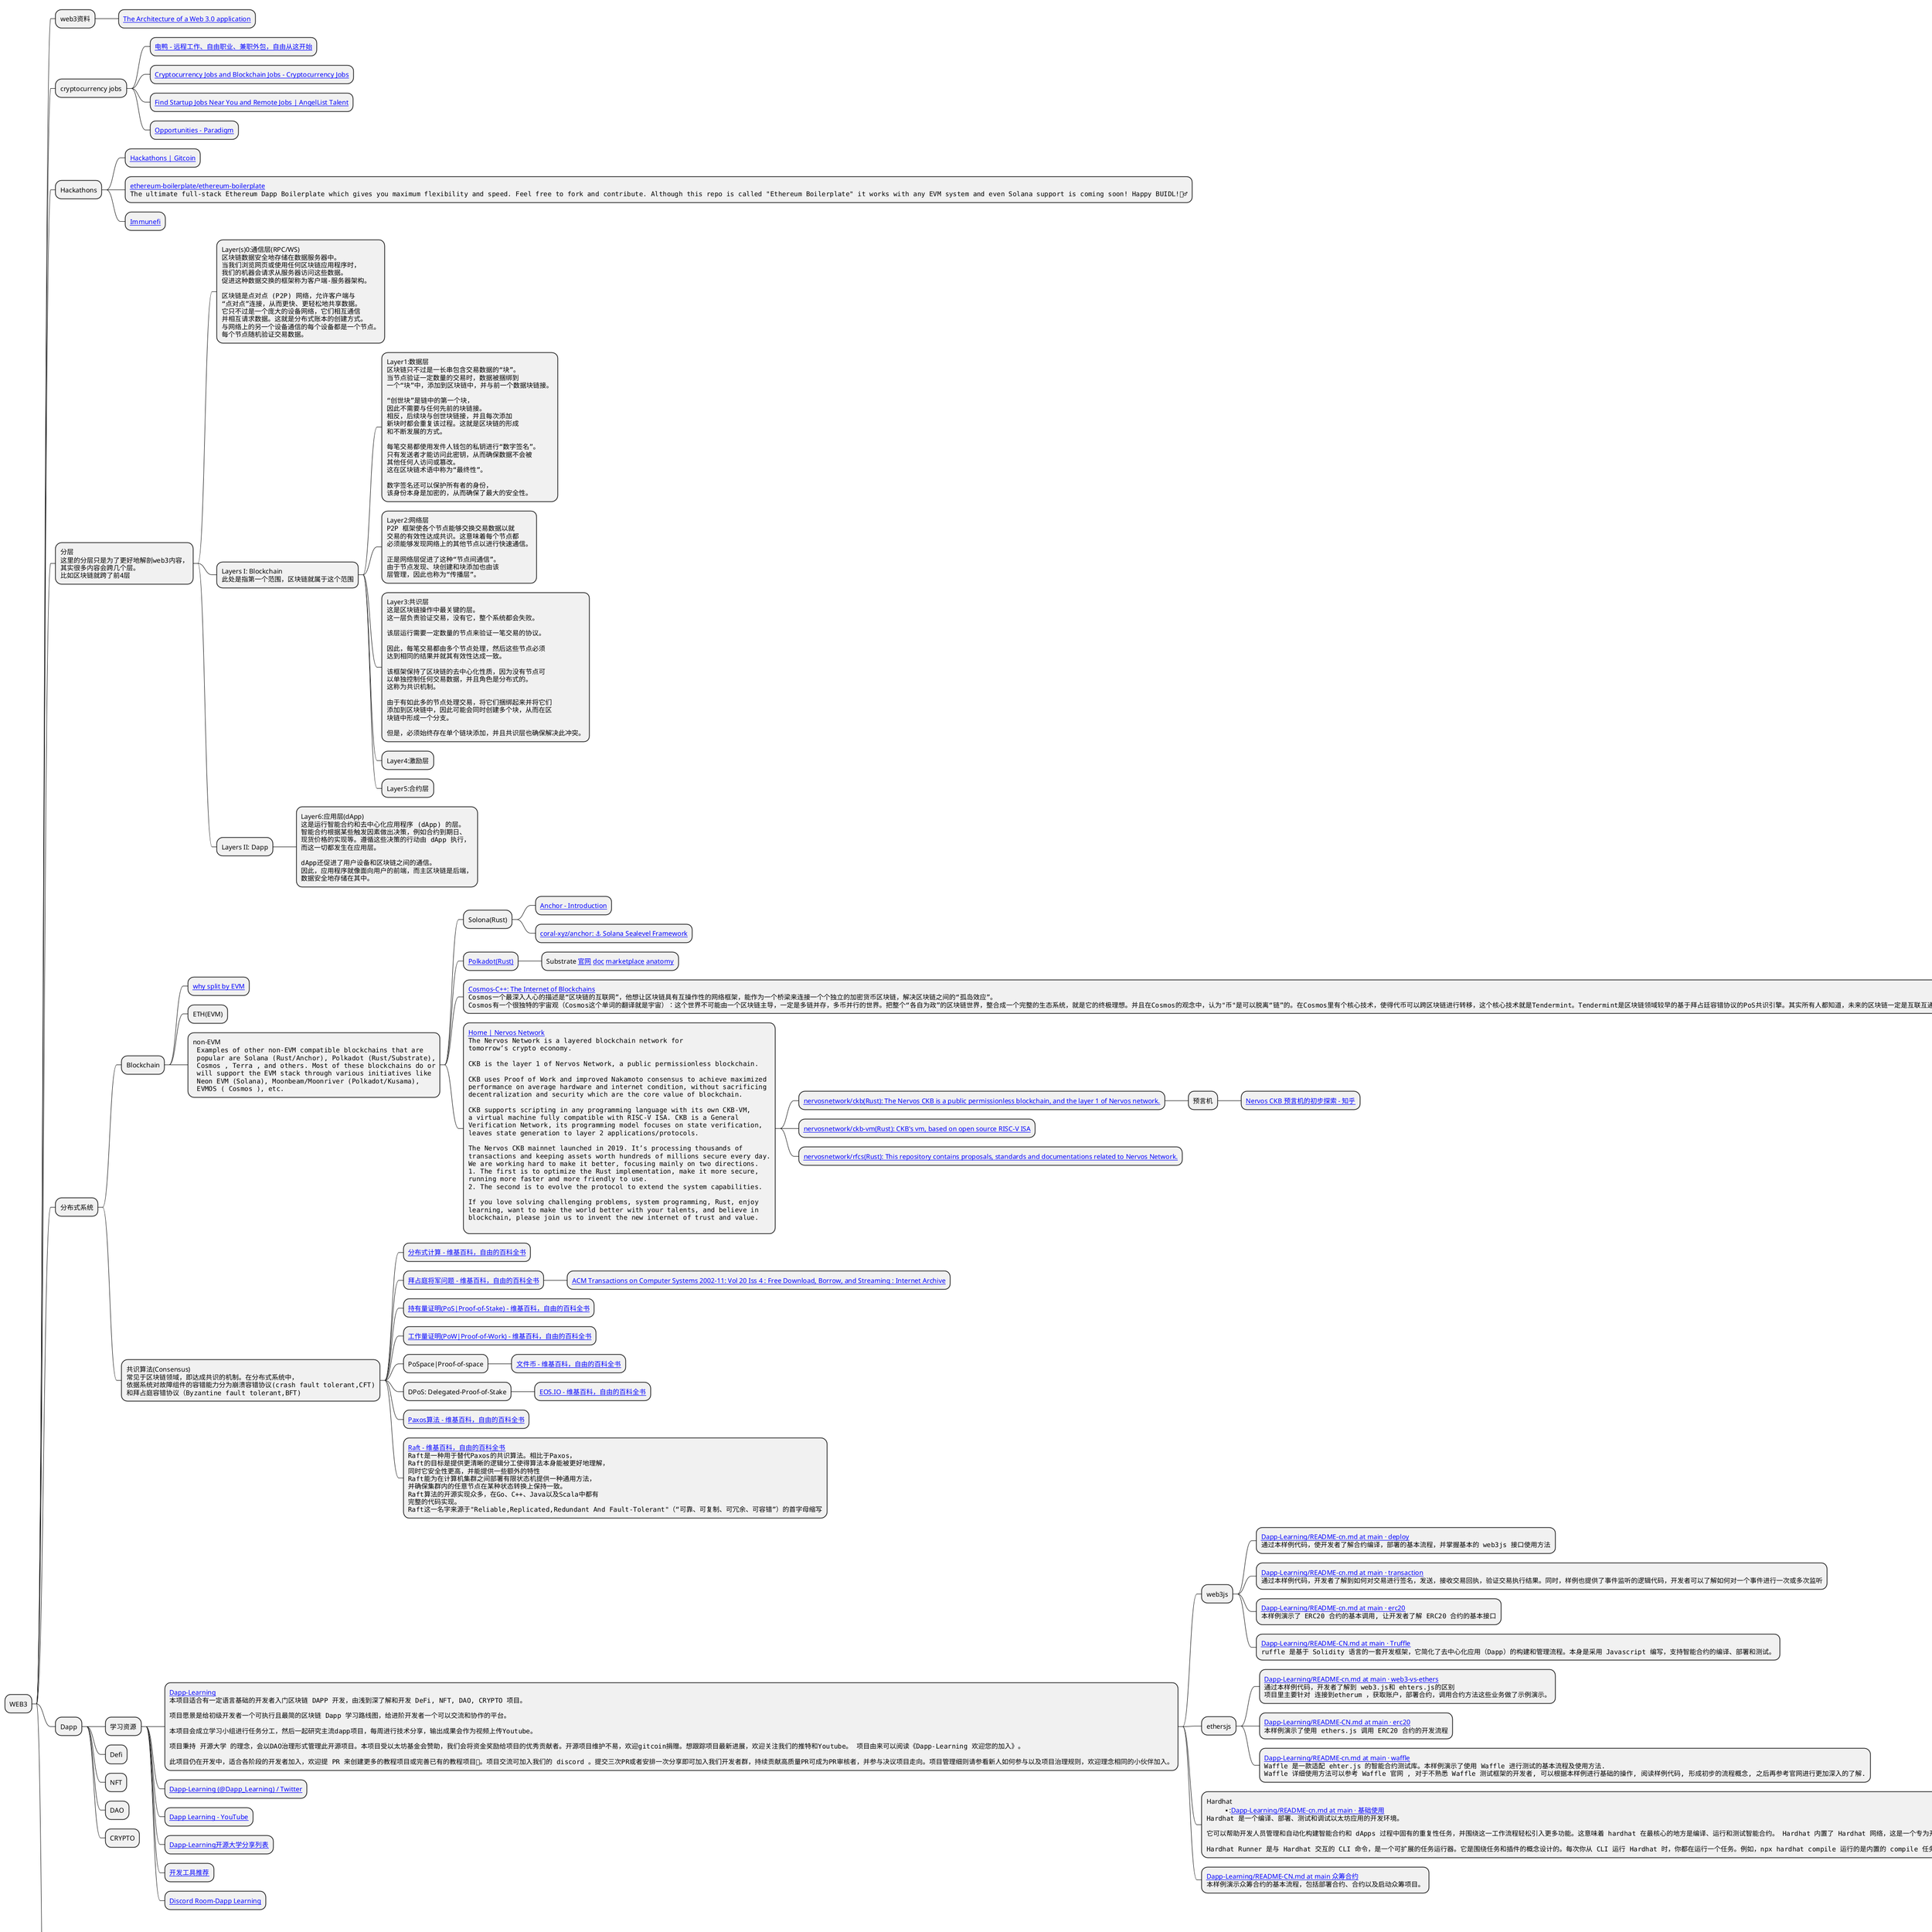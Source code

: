 @startmindmap
* WEB3
** web3资料
*** [[https://www.preethikasireddy.com/post/the-architecture-of-a-web-3-0-application The Architecture of a Web 3.0 application]]
** cryptocurrency jobs
*** [[https://eleduck.com/ 电鸭 - 远程工作、自由职业、兼职外包，自由从这开始]]
*** [[https://cryptocurrencyjobs.co/ Cryptocurrency Jobs and Blockchain Jobs - Cryptocurrency Jobs]]
*** [[https://angel.co/jobs Find Startup Jobs Near You and Remote Jobs | AngelList Talent]]
*** [[https://www.paradigm.xyz/opportunities Opportunities - Paradigm]]
** Hackathons
*** [[https://gitcoin.co/hackathon/ Hackathons | Gitcoin]]
***:[[https://github.com/ethereum-boilerplate/ethereum-boilerplate ethereum-boilerplate/ethereum-boilerplate️]]
<code>
The ultimate full-stack Ethereum Dapp Boilerplate which gives you maximum flexibility and speed. Feel free to fork and contribute. Although this repo is called "Ethereum Boilerplate" it works with any EVM system and even Solana support is coming soon! Happy BUIDL!👷‍♂
</code>;
*** [[https://immunefi.com/ Immunefi]]
**:分层
<code>
这里的分层只是为了更好地解剖web3内容，
其实很多内容会跨几个层。
比如区块链就跨了前4层
</code>;
***:Layer(s)0:通信层(RPC/WS)
<code>
区块链数据安全地存储在数据服务器中。
当我们浏览网页或使用任何区块链应用程序时，
我们的机器会请求从服务器访问这些数据。
促进这种数据交换的框架称为客户端-服务器架构。

区块链是点对点 (P2P) 网络，允许客户端与
“点对点”连接，从而更快、更轻松地共享数据。
它只不过是一个庞大的设备网络，它们相互通信
并相互请求数据。这就是分布式账本的创建方式。
与网络上的另一个设备通信的每个设备都是一个节点。
每个节点随机验证交易数据。
</code>;
***:Layers I: Blockchain
<code>
此处是指第一个范围，区块链就属于这个范围
</code>;
****:Layer1:数据层
<code>
区块链只不过是一长串包含交易数据的“块”。
当节点验证一定数量的交易时，数据被捆绑到
一个“块”中，添加到区块链中，并与前一个数据块链接。

“创世块”是链中的第一个块，
因此不需要与任何先前的块链接。
相反，后续块与创世块链接，并且每次添加
新块时都会重复该过程。这就是区块链的形成
和不断发展的方式。

每笔交易都使用发件人钱包的私钥进行“数字签名”。
只有发送者才能访问此密钥，从而确保数据不会被
其他任何人访问或篡改。
这在区块链术语中称为“最终性”。

数字签名还可以保护所有者的身份，
该身份本身是加密的，从而确保了最大的安全性。
</code>;
****:Layer2:网络层
<code>
P2P 框架使各个节点能够交换交易数据以就
交易的有效性达成共识。这意味着每个节点都
必须能够发现网络上的其他节点以进行快速通信。

正是网络层促进了这种“节点间通信”。
由于节点发现、块创建和块添加也由该
层管理，因此也称为“传播层”。
</code>;
****:Layer3:共识层
<code>
这是区块链操作中最关键的层。
这一层负责验证交易，没有它，整个系统都会失败。

该层运行需要一定数量的节点来验证一笔交易的协议。

因此，每笔交易都由多个节点处理，然后这些节点必须
达到相同的结果并就其有效性达成一致。

该框架保持了区块链的去中心化性质，因为没有节点可
以单独控制任何交易数据，并且角色是分布式的。
这称为共识机制。

由于有如此多的节点处理交易，将它们捆绑起来并将它们
添加到区块链中，因此可能会同时创建多个块，从而在区
块链中形成一个分支。

但是，必须始终存在单个链块添加，并且共识层也确保解决此冲突。
</code>;
**** Layer4:激励层
**** Layer5:合约层
*** Layers II: Dapp
****:Layer6:应用层(dApp)
<code>
这是运行智能合约和去中心化应用程序 (dApp) 的层。
智能合约根据某些触发因素做出决策，例如合约到期日、
现货价格的实现等。遵循这些决策的行动由 dApp 执行，
而这一切都发生在应用层。

dApp还促进了用户设备和区块链之间的通信。
因此，应用程序就像面向用户的前端，而主区块链是后端，
数据安全地存储在其中。
</code>;
** 分布式系统
*** Blockchain
**** [[https://www.devpill.me/docs/introduction/foreword/ why split by EVM]]
**** ETH(EVM)
****:non-EVM
<code>
 Examples of other non-EVM compatible blockchains that are
 popular are Solana (Rust/Anchor), Polkadot (Rust/Substrate),
 Cosmos , Terra , and others. Most of these blockchains do or
 will support the EVM stack through various initiatives like
 Neon EVM (Solana), Moonbeam/Moonriver (Polkadot/Kusama),
 EVMOS ( Cosmos ), etc.
</code>;
***** Solona(Rust)
****** [[https://www.anchor-lang.com/ Anchor - Introduction]]
****** [[https://github.com/coral-xyz/anchor coral-xyz/anchor: ⚓ Solana Sealevel Framework]]
*****  [[https://polkadot.network/ Polkadot(Rust)]]
****** Substrate [[https://substrate.io/ 官网]] [[https://docs.substrate.io/?mode=dark doc]] [[https://marketplace.substrate.io/ marketplace]] [[https://kuanhsiaokuo.github.io/programming_anatomy_in_rust/layer5_ecosystem/7_business/blockchain/substrate/substrate_intro.html anatomy]]
*****:[[https://cosmos.network/ Cosmos-C++: The Internet of Blockchains]]
<code>
Cosmos一个最深入人心的描述是“区块链的互联网”，他想让区块链具有互操作性的网络框架，能作为一个桥梁来连接一个个独立的加密货币区块链，解决区块链之间的“孤岛效应”。
Cosmos有一个很独特的宇宙观（Cosmos这个单词的翻译就是宇宙）：这个世界不可能由一个区块链主导，一定是多链并存，多币并行的世界。把整个“各自为政”的区块链世界，整合成一个完整的生态系统，就是它的终极理想。并且在Cosmos的观念中，认为"币"是可以脱离“链”的。在Cosmos里有个核心技术，使得代币可以跨区块链进行转移，这个核心技术就是Tendermint。Tendermint是区块链领域较早的基于拜占廷容错协议的PoS共识引擎。其实所有人都知道，未来的区块链一定是互联互通的，正如所有人在计算机诞生的时候就想到计算机之间一定是互联互通的一样，畅想都畅想完了，谁能把技术最早往前推进一步，谁就是明日之星。而目前跨链技术里最好的项目，一个叫Polkadot（波卡），也是今年绝对的明星项目；另外一个，就是本文的主角Cosmos了。
</code>;
****** Cosmos SDK(Golang)
******* [[https://v1.cosmos.network/sdk Cosmos SDK:Golang - Cosmos Network]]
******* [[https://docs.cosmos.network/ Cosmos SDK Documentation | Cosmos SDK]]
******* [[https://github.com/cosmos/cosmos-sdk cosmos/cosmos-sdk: A Framework for Building High Value Public Blockchains]]
****** Cosmos WASM(Rust)
******* [[https://github.com/CosmWasm/cosmwasm CosmWasm/cosmwasm: Framework for building smart contracts in Wasm for the Cosmos SDK]]
*****:[[https://www.nervos.org/ Home | Nervos Network]]
<code>
The Nervos Network is a layered blockchain network for
tomorrow’s crypto economy.

CKB is the layer 1 of Nervos Network, a public permissionless blockchain.

CKB uses Proof of Work and improved Nakamoto consensus to achieve maximized
performance on average hardware and internet condition, without sacrificing
decentralization and security which are the core value of blockchain.

CKB supports scripting in any programming language with its own CKB-VM,
a virtual machine fully compatible with RISC-V ISA. CKB is a General
Verification Network, its programming model focuses on state verification,
leaves state generation to layer 2 applications/protocols.

The Nervos CKB mainnet launched in 2019. It’s processing thousands of
transactions and keeping assets worth hundreds of millions secure every day.
We are working hard to make it better, focusing mainly on two directions.
1. The first is to optimize the Rust implementation, make it more secure,
running more faster and more friendly to use.
2. The second is to evolve the protocol to extend the system capabilities.

If you love solving challenging problems, system programming, Rust, enjoy
learning, want to make the world better with your talents, and believe in
blockchain, please join us to invent the new internet of trust and value.

</code>;
****** [[https://github.com/nervosnetwork/ckb nervosnetwork/ckb(Rust): The Nervos CKB is a public permissionless blockchain, and the layer 1 of Nervos network.]]
******* 预言机
******** [[https://zhuanlan.zhihu.com/p/243033594 Nervos CKB 预言机的初步探索 - 知乎]]
****** [[https://github.com/nervosnetwork/ckb-vm/ nervosnetwork/ckb-vm(Rust): CKB's vm, based on open source RISC-V ISA]]
****** [[https://github.com/nervosnetwork/rfcs nervosnetwork/rfcs(Rust): This repository contains proposals, standards and documentations related to Nervos Network.]]
***:共识算法(Consensus)
<code>
常见于区块链领域，即达成共识的机制。在分布式系统中，
依据系统对故障组件的容错能力分为崩溃容错协议(crash fault tolerant,CFT)
和拜占庭容错协议（Byzantine fault tolerant,BFT)
</code>;
**** [[https://zh.m.wikipedia.org/wiki/%E5%88%86%E5%B8%83%E5%BC%8F%E8%AE%A1%E7%AE%97 分布式计算 - 维基百科，自由的百科全书]]
**** [[https://zh.m.wikipedia.org/wiki/%E6%8B%9C%E5%8D%A0%E5%BA%AD%E5%B0%86%E5%86%9B%E9%97%AE%E9%A2%98 拜占庭将军问题 - 维基百科，自由的百科全书]]
***** [[https://archive.org/details/sim_acm-transactions-on-computer-systems_2002-11_20_4/page/398/mode/2up ACM Transactions on Computer Systems 2002-11: Vol 20 Iss 4 : Free Download, Borrow, and Streaming : Internet Archive]]
**** [[https://zh.m.wikipedia.org/zh-hans/%E6%8C%81%E6%9C%89%E9%87%8F%E8%AD%89%E6%98%8E 持有量证明(PoS|Proof-of-Stake) - 维基百科，自由的百科全书]]
**** [[https://zh.m.wikipedia.org/zh-hans/%E5%B7%A5%E4%BD%9C%E9%87%8F%E8%AD%89%E6%98%8E 工作量证明(PoW|Proof-of-Work) - 维基百科，自由的百科全书]]
**** PoSpace|Proof-of-space
***** [[https://zh.m.wikipedia.org/zh-hans/%E6%96%87%E4%BB%B6%E5%B8%81 文件币 - 维基百科，自由的百科全书]]
**** DPoS: Delegated-Proof-of-Stake
***** [[https://zh.m.wikipedia.org/zh-hans/EOS.IO EOS.IO - 维基百科，自由的百科全书]]
**** [[https://zh.m.wikipedia.org/zh-hans/Paxos%E7%AE%97%E6%B3%95 Paxos算法 - 维基百科，自由的百科全书]]
****:[[https://zh.m.wikipedia.org/zh-hans/Raft Raft - 维基百科，自由的百科全书]]
<code>
Raft是一种用于替代Paxos的共识算法。相比于Paxos，
Raft的目标是提供更清晰的逻辑分工使得算法本身能被更好地理解，
同时它安全性更高，并能提供一些额外的特性
Raft能为在计算机集群之间部署有限状态机提供一种通用方法，
并确保集群内的任意节点在某种状态转换上保持一致。
Raft算法的开源实现众多，在Go、C++、Java以及Scala中都有
完整的代码实现。
Raft这一名字来源于"Reliable,Replicated,Redundant And Fault-Tolerant"（“可靠、可复制、可冗余、可容错”）的首字母缩写
</code>;
** Dapp
*** 学习资源
****:[[https://github.com/Dapp-Learning-DAO/Dapp-Learning/blob/main/README-CN.md Dapp-Learning]]
<code>
本项目适合有一定语言基础的开发者入门区块链 DAPP 开发，由浅到深了解和开发 DeFi, NFT, DAO, CRYPTO 项目。

项目愿景是给初级开发者一个可执行且最简的区块链 Dapp 学习路线图，给进阶开发者一个可以交流和协作的平台。

本项目会成立学习小组进行任务分工，然后一起研究主流dapp项目，每周进行技术分享，输出成果会作为视频上传Youtube。

项目秉持 开源大学 的理念，会以DAO治理形式管理此开源项目。本项目受以太坊基金会赞助，我们会将资金奖励给项目的优秀贡献者。开源项目维护不易，欢迎gitcoin捐赠。想跟踪项目最新进展，欢迎关注我们的推特和Youtube。 项目由来可以阅读《Dapp-Learning 欢迎您的加入》。

此项目仍在开发中，适合各阶段的开发者加入，欢迎提 PR 来创建更多的教程项目或完善已有的教程项目🤗。项目交流可加入我们的 discord 。提交三次PR或者安排一次分享即可加入我们开发者群，持续贡献高质量PR可成为PR审核者，并参与决议项目走向。项目管理细则请参看新人如何参与以及项目治理规则，欢迎理念相同的小伙伴加入。
</code>;
***** web3js
******:[[https://github.com/Dapp-Learning-DAO/Dapp-Learning/blob/main/basic/01-web3js-deploy/README-cn.md Dapp-Learning/README-cn.md at main · deploy]]
<code>
通过本样例代码，使开发者了解合约编译，部署的基本流程，并掌握基本的 web3js 接口使用方法
</code>;
******:[[https://github.com/Dapp-Learning-DAO/Dapp-Learning/blob/main/basic/02-web3js-transaction/README-cn.md Dapp-Learning/README-cn.md at main · transaction]]
<code>
通过本样例代码，开发者了解到如何对交易进行签名，发送，接收交易回执，验证交易执行结果。同时，样例也提供了事件监听的逻辑代码，开发者可以了解如何对一个事件进行一次或多次监听
</code>;
******:[[https://github.com/Dapp-Learning-DAO/Dapp-Learning/blob/main/basic/03-web3js-erc20/README-cn.md Dapp-Learning/README-cn.md at main · erc20]]
<code>
本样例演示了 ERC20 合约的基本调用, 让开发者了解 ERC20 合约的基本接口
</code>;
******:[[https://github.com/Dapp-Learning-DAO/Dapp-Learning/blob/main/basic/04-web3js-truffle/README-CN.md Dapp-Learning/README-CN.md at main · Truffle]]
<code>
ruffle 是基于 Solidity 语言的一套开发框架，它简化了去中心化应用（Dapp）的构建和管理流程。本身是采用 Javascript 编写，支持智能合约的编译、部署和测试。
</code>;
***** ethersjs
******:[[https://github.com/Dapp-Learning-DAO/Dapp-Learning/blob/main/basic/05-ethersjs-erc20/web3-vs-ethers/README-cn.md Dapp-Learning/README-cn.md at main · web3-vs-ethers]]
<code>
通过本样例代码，开发者了解到 web3.js和 ehters.js的区别
项目里主要针对 连接到etherum ，获取账户，部署合约，调用合约方法这些业务做了示例演示。
</code>;
******:[[https://github.com/Dapp-Learning-DAO/Dapp-Learning/blob/main/basic/05-ethersjs-erc20/README-CN.md Dapp-Learning/README-CN.md at main · erc20]]
<code>
本样例演示了使用 ethers.js 调用 ERC20 合约的开发流程
</code>;
******:[[https://github.com/Dapp-Learning-DAO/Dapp-Learning/blob/main/basic/06-ethersjs-waffle/README-cn.md Dapp-Learning/README-cn.md at main · waffle]]
<code>
Waffle 是一款适配 ehter.js 的智能合约测试库。本样例演示了使用 Waffle 进行测试的基本流程及使用方法.
Waffle 详细使用方法可以参考 Waffle 官网 , 对于不熟悉 Waffle 测试框架的开发者, 可以根据本样例进行基础的操作, 阅读样例代码, 形成初步的流程概念, 之后再参考官网进行更加深入的了解.
</code>;
*****:Hardhat
******:[[https://github.com/Dapp-Learning-DAO/Dapp-Learning/blob/main/basic/07-hardhat/README-cn.md Dapp-Learning/README-cn.md at main · 基础使用]]
<code>
Hardhat 是一个编译、部署、测试和调试以太坊应用的开发环境。

它可以帮助开发人员管理和自动化构建智能合约和 dApps 过程中固有的重复性任务，并围绕这一工作流程轻松引入更多功能。这意味着 hardhat 在最核心的地方是编译、运行和测试智能合约。 Hardhat 内置了 Hardhat 网络，这是一个专为开发设计的本地以太坊网络。主要功能有 Solidity 调试，跟踪调用堆栈、console.log()和交易失败时的明确错误信息提示等。

Hardhat Runner 是与 Hardhat 交互的 CLI 命令，是一个可扩展的任务运行器。它是围绕任务和插件的概念设计的。每次你从 CLI 运行 Hardhat 时，你都在运行一个任务。例如，npx hardhat compile 运行的是内置的 compile 任务。任务可以调用其他任务，允许定义复杂的工作流程。用户和插件可以覆盖现有的任务，从而定制和扩展工作流程。
</code>;
******:[[https://github.com/Dapp-Learning-DAO/Dapp-Learning/blob/main/basic/08-hardhat-graph/README-CN.md Dapp-Learning/README-CN.md at main · Graph]]
<code>
编写智能合约时，通常状态的变化是通过触发一个事件来表达，The Graph 则是捕捉区块链事件并提供一个查询事件的 GraphQL 接口，让我们可以方便的跟踪数据的变化。实际上很多 defi 协议都是 The Graph 来基于查询数据。
</code>;
******:[[https://github.com/Dapp-Learning-DAO/Dapp-Learning/blob/main/basic/09-hardhat-react/README-CN.md Dapp-Learning/README-CN.md at main · hardhat-react]]
<code>
app 开发中很重要的部分便是前端展示，本样例代码使用 hardhat 结合 react 和 MetaMask，演示如何开发 Dapp 前端页面，以及开发的基本流程及接口调用。开发者需要具备 react 框架开发能力才能很好的理解样例代码.

为方便获取，在 .env 中放入的私钥，格式为 "PRIVATE_KEY=xxxx", 然后代码自动从中读取
</code>;
******:[[https://github.com/Dapp-Learning-DAO/Dapp-Learning/blob/main/basic/10-hardhat-ipfs-erc721/README-CN.md hardhat-ipfs-erc721]]
<code>
是一个旨在创建持久且分布式存储和共享文件的网络传输协议。它是一种内容可寻址的对等超媒体分发协议。

在 IPFS 网络中的节点将构成一个分布式文件系统。它是一个开放源代码项目，自 2014 年开始由协议实验室在开源社区的帮助下发展。其最初由 Juan Benet 设计
IPFS 是一个对等的分布式文件系统，它尝试为所有计算设备连接同一个文件系统。在某些方面，IPFS 类似于万维网，也可以被视作一个独立的 BitTorrent 群、在同一个 Git 仓库中交换对象。 换种说法，IPFS 提供了一个高吞吐量、按内容寻址的块存储模型，及与内容相关超链接。这形成了一个广义的 Merkle 有向无环图（DAG）。

IPFS 结合了分布式散列表、鼓励块交换和一个自我认证的名字空间。IPFS 没有单点故障，并且节点不需要相互信任。分布式内容传递可以节约带宽，和防止 HTTP 方案可能遇到的 DDoS 攻击。

该文件系统可以通过多种方式访问，包括 FUSE 与 HTTP。将本地文件添加到 IPFS 文件系统可使其面向全世界可用。文件表示基于其哈希，因此有利于缓存。文件的分发采用一个基于 BitTorrent 的协议。其他查看内容的用户也有助于将内容提供给网络上的其他人。
IPFS 有一个称为 IPNS 的名称服务，它是一个基于 PKI 的全局名字空间，用于构筑信任链，这与其他 NS 兼容，并可以映射 DNS、.onion、.bit 等到 IPNS。
</code>;
****** [[https://github.com/Dapp-Learning-DAO/Dapp-Learning/blob/main/basic/11-react-express-hardhat/README-CN.md Express结合hardhat]]
*****:[[https://github.com/Dapp-Learning-DAO/Dapp-Learning/blob/main/basic/12-token-crowdfund/README-CN.md Dapp-Learning/README-CN.md at main 众筹合约]]
<code>
本样例演示众筹合约的基本流程，包括部署合约、合约以及启动众筹项目。
</code>;
**** [[https://twitter.com/Dapp_Learning Dapp-Learning (@Dapp_Learning) / Twitter]]
**** [[https://www.youtube.com/c/DappLearning/videos Dapp Learning - YouTube]]
**** [[https://docs.qq.com/doc/DQ3hWeVVXQ3JPbXFS Dapp-Learning开源大学分享列表]]
**** [[https://github.com/Dapp-Learning-DAO/Dapp-Learning/blob/main/docs/develop-tools.md 开发工具推荐]]
**** [[https://discord.com/invite/cRYNYXqPeR Discord Room-Dapp Learning]]
*** Defi
*** NFT
*** DAO
*** CRYPTO
** 开发指南
*** intro
**** [[https://www.devpill.me/docs/introduction/blockchain-development/ What is blockchain development?]]
*** Ethereum
**** [[https://www.devpill.me/ web3技能大全]]
**** [[https://www.devpill.me/docs/introduction/skill-based/ Skill-based specializations]]
***** [[https://www.devpill.me/docs/front-end-development/introduction/ Front End Development]]
****** [[https://www.devpill.me/docs/front-end-development/react/ React]]
****** [[https://www.devpill.me/docs/front-end-development/typescript/ Typescript]]
****** [[https://www.devpill.me/docs/front-end-development/nextjs/ NextJS]]
****** Indexing/Quering
******* [[https://www.devpill.me/docs/front-end-development/indexing-querying/#thegraph TheGraph]]
******* [[https://www.devpill.me/docs/front-end-development/indexing-querying/#nodes Nodes]]
******* [[https://www.devpill.me/docs/front-end-development/indexing-querying/#moralis Moralis]]
****** [[https://www.devpill.me/docs/front-end-development/web3-libraries/ Web3 libraries(Ether.js)]]
****** [[https://www.devpill.me/docs/front-end-development/web3-templates/ Web3 templates]]
******* [[https://docs.moralis.io/moralis-dapp/connect-the-sdk/boilerplate-projects Moralis Starter-Boilerplate Projects - Moralis]]
******* [[https://github.com/scaffold-eth/scaffold-eth scaffold-eth/scaffold-eth: 🏗 forkable Ethereum dev stack focused on fast product iterations]]
******* [[https://github.com/paulrberg/create-eth-app paulrberg/create-eth-app: Create Ethereum-powered apps with one command]]
***** [[https://www.devpill.me/docs/back-end-development/introduction/ Backend Development]]
****** [[https://www.devpill.me/docs/back-end-development/file-storage/ Decentralized file storage]]
******* [[https://ipfs.tech/ IPFS Powers the Distributed Web]]
******* [[https://www.arweave.org/ arweave]]
****** [[https://www.devpill.me/docs/back-end-development/did/ DID]]
******* [[https://www.spruceid.com/ Spruce - Decentralized Identity and Data]]
******* [[https://login.xyz/ Sign-In with Ethereum]]
****** [[https://www.devpill.me/docs/back-end-development/automation/ Automation]]
******* [[https://www.gelato.network/ Gelato - Automated smart contract executions on Ethereum]]
****** [[https://www.devpill.me/docs/back-end-development/apis/ Miscellaneous APIs]]
******* [[https://docs.opensea.io/reference/api-overview Opensea API Overview]]
***** [[https://www.devpill.me/docs/smart-contract-development/introduction/ Smart Contract Development]]
****** [[https://www.devpill.me/docs/smart-contract-development/solidity/ Solidity]]
****** [[https://www.devpill.me/docs/smart-contract-development/oracles/ Oracles]]
****** [[https://www.devpill.me/docs/smart-contract-development/testing/ Testing]]
******* [[https://github.com/foundry-rs/foundry foundry-rs/foundry: Foundry is a blazing fast, portable and modular toolkit for Ethereum application development written in Rust.]]
******* [[https://hardhat.org/ Hardhat | Ethereum development environment for professionals by Nomic Foundation]]
******* [[https://github.com/dapphub/dapptools dapphub/dapptools: Dapp, Seth, Hevm, and more]]
******* [[https://trufflesuite.com/ Home - Truffle Suite]]
****** [[https://www.devpill.me/docs/smart-contract-development/design-patterns/ Design patterns]]
******* [[https://docs.ens.domains/contract-developer-guide/resolving-names-on-chain Resolving Names On-chain - ENS Documentation]]
******* [[https://docs.ens.domains/contract-developer-guide/writing-a-resolver Writing a Resolver - ENS Documentation]]
****** [[https://www.devpill.me/docs/smart-contract-development/specialized-languages/ Specialized languages]]
******* [[https://docs.soliditylang.org/en/v0.8.12/yul.html Yul — Solidity 0.8.12 documentation]]
******* [[https://github.com/fuelLabs/yulp FuelLabs/yulp: ➕ A low-level, highly efficient extension to Yul, an intermediate language for the Ethereum Virtual Machine.]]
******* [[https://docs.soliditylang.org/en/v0.8.12/assembly.html Inline Assembly — Solidity 0.8.12 documentation]]
****** [[https://www.devpill.me/docs/smart-contract-development/evm-deep-dive/ EVM deep dive]]
******* [[https://noxx3xxon.notion.site/noxx3xxon/The-EVM-Handbook-bb38e175cc404111a391907c4975426d The EVM Handbook]]
******* [[https://freddycoen.medium.com/evm-starter-kit-1790bcc992ef EVM development Starter Kit. Note: This blog post is divided into… | by FreddyCoen | Medium]]
******* [[https://github.com/ethereumbook/ethereumbook/blob/develop/13evm.asciidoc ethereumbook/13evm.asciidoc at develop · ethereumbook/ethereumbook]]
******* [[https://femboy.capital/evm-pt1 A Playdate with the EVM - femboy capital]]
******* and more
*****:[[https://www.devpill.me/docs/full-stack-development/introduction/ Full Stack Development]]
<code>
Since rewriting the front end, back end and smart contract sections
would be pointless, I’ll dedicate this section just to list a bunch
of full-stack guides, tips and tricks, deployment guidelines, project
management, and other relevant information.
</code>;
****** [[https://github.com/ossu/computer-science ossu/computer-science: Path to a free self-taught education in Computer Science!]]
****** [[https://www.youtube.com/watch?v=MlJPjJQZtC8 👨‍🏫 Introduction to Ethereum development - YouTube]]
****** [[https://dev.to/edge-and-node/the-complete-guide-to-full-stack-web3-development-4g74 The Complete Guide to Full Stack Web3 Development - DEV Community]] [[https://twitter.com/dabit3 nader (🧱, 🚀) | nader.arweave.dev | nader.lens 🧢 (@dabit3) / Twitter]]
****** [[https://speedrunethereum.com/ Speed Run Ethereum]] [[https://twitter.com/austingriffith Austin Griffith (@austingriffith) / Twitter]]
****** [[https://www.youtube.com/watch?v=M576WGiDBdQ Solidity, Blockchain, and Smart Contract Course – Beginner to Expert Python Tutorial - YouTube]]
****** [[https://github.com/smartcontractkit/full-blockchain-solidity-course-py smartcontractkit/full-blockchain-solidity-course-py: Ultimate Solidity, Blockchain, and Smart Contract - Beginner to Expert Full Course | Python Edition]] [[https://twitter.com/PatrickAlphaC Patrick Collins (@PatrickAlphaC) / Twitter]]
****** [[https://github.com/OffcierCia/DeFi-Developer-Road-Map OffcierCia/DeFi-Developer-Road-Map: DeFi Developer roadmap is a curated Web3.0 Developer handbook which includes a list of the best tools for DApps, development resources and lifehacks.]]
****** [[https://www.youtube.com/watch?v=xXxjRzdYIss Build Uniswap Blockchain Web 3.0 App with Solidity | Next.js | Sanity.io ($100 Crypto Giveaway) - YouTube]]
***** [[https://www.devpill.me/docs/core-development/introduction/ Core Development]]
****** [[https://www.devpill.me/docs/core-development/general-learning/ General learning]]
******:[[https://www.devpill.me/docs/core-development/l1/ Eth1 / execution layer]]
<code>
Networking: devp2p
EVM
Tx pool
Sync methods (Fast, Snap, Archive, Beam, Light)
State DB
User-facing (JSON RPC, tx tracing, etc.)
</code>;
******:[[https://www.devpill.me/docs/core-development/l2/ Eth2 / consensus layer]]
<code>
Networking: libp2p
Fork-choice
Attestations / BLS aggregation
Staking / Validator clients
Slashings
Sharding
</code>;
***** Security engineer
***** Protocol development
***** Cryptographer
***** Blockchain data analytics
**** [[https://www.devpill.me/docs/introduction/application-based/ Application-based specializations]]
***** DeFi
***** Creator Economy
***** MEV
***** L2s
***** Infrastructure
***** Gaming
***** Privacy
***** Coordination / Public goods

@endmindmap